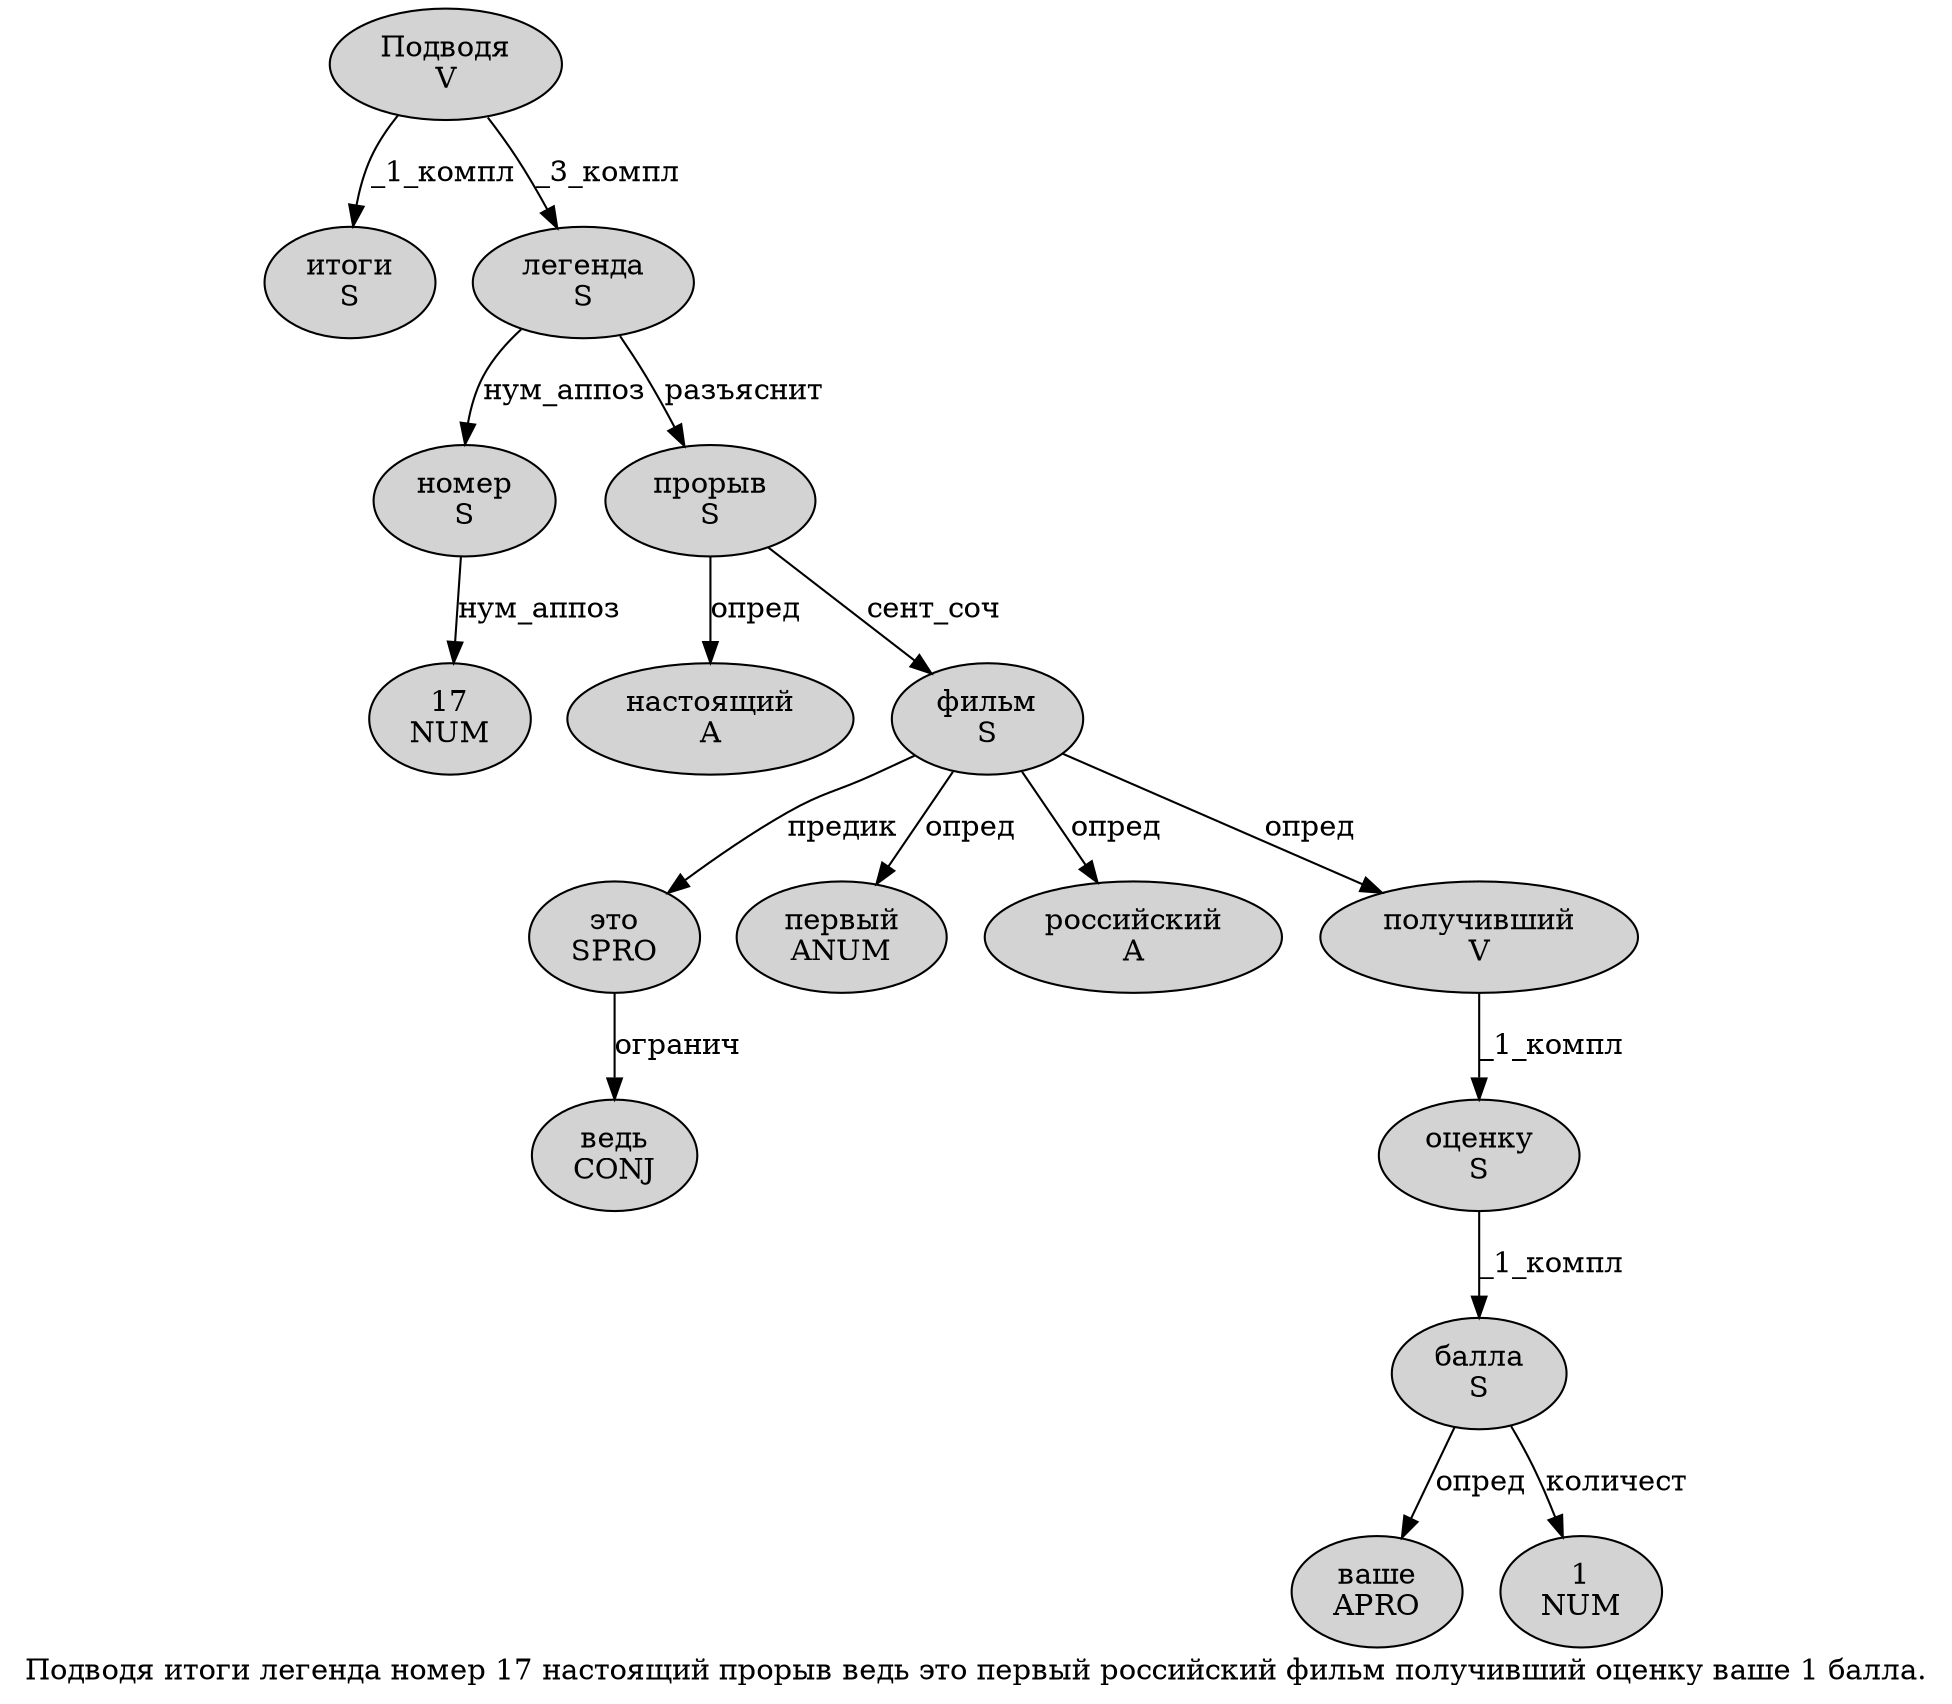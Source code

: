 digraph SENTENCE_3787 {
	graph [label="Подводя итоги легенда номер 17 настоящий прорыв ведь это первый российский фильм получивший оценку ваше 1 балла."]
	node [style=filled]
		0 [label="Подводя
V" color="" fillcolor=lightgray penwidth=1 shape=ellipse]
		1 [label="итоги
S" color="" fillcolor=lightgray penwidth=1 shape=ellipse]
		2 [label="легенда
S" color="" fillcolor=lightgray penwidth=1 shape=ellipse]
		3 [label="номер
S" color="" fillcolor=lightgray penwidth=1 shape=ellipse]
		4 [label="17
NUM" color="" fillcolor=lightgray penwidth=1 shape=ellipse]
		5 [label="настоящий
A" color="" fillcolor=lightgray penwidth=1 shape=ellipse]
		6 [label="прорыв
S" color="" fillcolor=lightgray penwidth=1 shape=ellipse]
		7 [label="ведь
CONJ" color="" fillcolor=lightgray penwidth=1 shape=ellipse]
		8 [label="это
SPRO" color="" fillcolor=lightgray penwidth=1 shape=ellipse]
		9 [label="первый
ANUM" color="" fillcolor=lightgray penwidth=1 shape=ellipse]
		10 [label="российский
A" color="" fillcolor=lightgray penwidth=1 shape=ellipse]
		11 [label="фильм
S" color="" fillcolor=lightgray penwidth=1 shape=ellipse]
		12 [label="получивший
V" color="" fillcolor=lightgray penwidth=1 shape=ellipse]
		13 [label="оценку
S" color="" fillcolor=lightgray penwidth=1 shape=ellipse]
		14 [label="ваше
APRO" color="" fillcolor=lightgray penwidth=1 shape=ellipse]
		15 [label="1
NUM" color="" fillcolor=lightgray penwidth=1 shape=ellipse]
		16 [label="балла
S" color="" fillcolor=lightgray penwidth=1 shape=ellipse]
			11 -> 8 [label="предик"]
			11 -> 9 [label="опред"]
			11 -> 10 [label="опред"]
			11 -> 12 [label="опред"]
			16 -> 14 [label="опред"]
			16 -> 15 [label="количест"]
			8 -> 7 [label="огранич"]
			0 -> 1 [label="_1_компл"]
			0 -> 2 [label="_3_компл"]
			6 -> 5 [label="опред"]
			6 -> 11 [label="сент_соч"]
			3 -> 4 [label="нум_аппоз"]
			12 -> 13 [label="_1_компл"]
			13 -> 16 [label="_1_компл"]
			2 -> 3 [label="нум_аппоз"]
			2 -> 6 [label="разъяснит"]
}